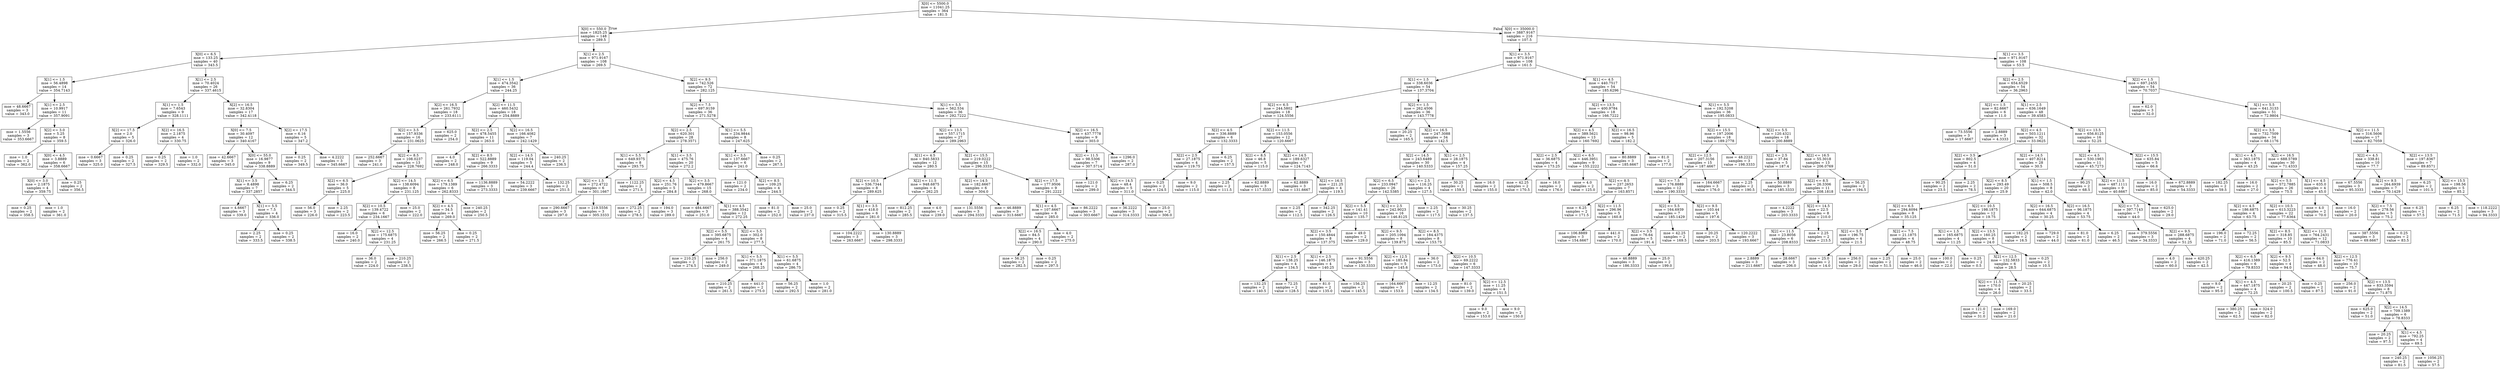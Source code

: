 digraph Tree {
node [shape=box] ;
0 [label="X[0] <= 5500.0\nmse = 11041.25\nsamples = 364\nvalue = 181.5"] ;
1 [label="X[0] <= 550.0\nmse = 1825.25\nsamples = 148\nvalue = 289.5"] ;
0 -> 1 [labeldistance=2.5, labelangle=45, headlabel="True"] ;
2 [label="X[0] <= 6.5\nmse = 133.25\nsamples = 40\nvalue = 343.5"] ;
1 -> 2 ;
3 [label="X[1] <= 1.5\nmse = 56.4898\nsamples = 14\nvalue = 354.7143"] ;
2 -> 3 ;
4 [label="mse = 48.6667\nsamples = 3\nvalue = 343.0"] ;
3 -> 4 ;
5 [label="X[1] <= 2.5\nmse = 10.9917\nsamples = 11\nvalue = 357.9091"] ;
3 -> 5 ;
6 [label="mse = 1.5556\nsamples = 3\nvalue = 353.6667"] ;
5 -> 6 ;
7 [label="X[2] <= 3.0\nmse = 5.25\nsamples = 8\nvalue = 359.5"] ;
5 -> 7 ;
8 [label="mse = 1.0\nsamples = 2\nvalue = 362.0"] ;
7 -> 8 ;
9 [label="X[0] <= 4.5\nmse = 3.8889\nsamples = 6\nvalue = 358.6667"] ;
7 -> 9 ;
10 [label="X[0] <= 3.0\nmse = 2.1875\nsamples = 4\nvalue = 359.75"] ;
9 -> 10 ;
11 [label="mse = 0.25\nsamples = 2\nvalue = 358.5"] ;
10 -> 11 ;
12 [label="mse = 1.0\nsamples = 2\nvalue = 361.0"] ;
10 -> 12 ;
13 [label="mse = 0.25\nsamples = 2\nvalue = 356.5"] ;
9 -> 13 ;
14 [label="X[1] <= 2.5\nmse = 70.4024\nsamples = 26\nvalue = 337.4615"] ;
2 -> 14 ;
15 [label="X[1] <= 1.5\nmse = 7.6543\nsamples = 9\nvalue = 328.1111"] ;
14 -> 15 ;
16 [label="X[2] <= 17.5\nmse = 2.0\nsamples = 5\nvalue = 326.0"] ;
15 -> 16 ;
17 [label="mse = 0.6667\nsamples = 3\nvalue = 325.0"] ;
16 -> 17 ;
18 [label="mse = 0.25\nsamples = 2\nvalue = 327.5"] ;
16 -> 18 ;
19 [label="X[2] <= 16.5\nmse = 2.1875\nsamples = 4\nvalue = 330.75"] ;
15 -> 19 ;
20 [label="mse = 0.25\nsamples = 2\nvalue = 329.5"] ;
19 -> 20 ;
21 [label="mse = 1.0\nsamples = 2\nvalue = 332.0"] ;
19 -> 21 ;
22 [label="X[2] <= 16.5\nmse = 32.8304\nsamples = 17\nvalue = 342.4118"] ;
14 -> 22 ;
23 [label="X[0] <= 7.5\nmse = 30.4097\nsamples = 12\nvalue = 340.4167"] ;
22 -> 23 ;
24 [label="mse = 42.6667\nsamples = 3\nvalue = 345.0"] ;
23 -> 24 ;
25 [label="X[0] <= 55.0\nmse = 16.9877\nsamples = 9\nvalue = 338.8889"] ;
23 -> 25 ;
26 [label="X[1] <= 3.5\nmse = 8.4898\nsamples = 7\nvalue = 337.2857"] ;
25 -> 26 ;
27 [label="mse = 4.6667\nsamples = 3\nvalue = 339.0"] ;
26 -> 27 ;
28 [label="X[1] <= 5.5\nmse = 7.5\nsamples = 4\nvalue = 336.0"] ;
26 -> 28 ;
29 [label="mse = 2.25\nsamples = 2\nvalue = 333.5"] ;
28 -> 29 ;
30 [label="mse = 0.25\nsamples = 2\nvalue = 338.5"] ;
28 -> 30 ;
31 [label="mse = 6.25\nsamples = 2\nvalue = 344.5"] ;
25 -> 31 ;
32 [label="X[2] <= 17.5\nmse = 6.16\nsamples = 5\nvalue = 347.2"] ;
22 -> 32 ;
33 [label="mse = 0.25\nsamples = 2\nvalue = 349.5"] ;
32 -> 33 ;
34 [label="mse = 4.2222\nsamples = 3\nvalue = 345.6667"] ;
32 -> 34 ;
35 [label="X[1] <= 2.5\nmse = 971.9167\nsamples = 108\nvalue = 269.5"] ;
1 -> 35 ;
36 [label="X[1] <= 1.5\nmse = 474.3542\nsamples = 36\nvalue = 244.25"] ;
35 -> 36 ;
37 [label="X[2] <= 16.5\nmse = 261.7932\nsamples = 18\nvalue = 233.6111"] ;
36 -> 37 ;
38 [label="X[2] <= 3.5\nmse = 157.9336\nsamples = 16\nvalue = 231.0625"] ;
37 -> 38 ;
39 [label="mse = 252.6667\nsamples = 3\nvalue = 241.0"] ;
38 -> 39 ;
40 [label="X[2] <= 8.5\nmse = 108.0237\nsamples = 13\nvalue = 228.7692"] ;
38 -> 40 ;
41 [label="X[2] <= 6.5\nmse = 36.0\nsamples = 5\nvalue = 225.0"] ;
40 -> 41 ;
42 [label="mse = 56.0\nsamples = 3\nvalue = 226.0"] ;
41 -> 42 ;
43 [label="mse = 2.25\nsamples = 2\nvalue = 223.5"] ;
41 -> 43 ;
44 [label="X[2] <= 14.5\nmse = 138.6094\nsamples = 8\nvalue = 231.125"] ;
40 -> 44 ;
45 [label="X[2] <= 10.5\nmse = 139.4722\nsamples = 6\nvalue = 234.1667"] ;
44 -> 45 ;
46 [label="mse = 16.0\nsamples = 2\nvalue = 240.0"] ;
45 -> 46 ;
47 [label="X[2] <= 12.5\nmse = 175.6875\nsamples = 4\nvalue = 231.25"] ;
45 -> 47 ;
48 [label="mse = 36.0\nsamples = 2\nvalue = 224.0"] ;
47 -> 48 ;
49 [label="mse = 210.25\nsamples = 2\nvalue = 238.5"] ;
47 -> 49 ;
50 [label="mse = 25.0\nsamples = 2\nvalue = 222.0"] ;
44 -> 50 ;
51 [label="mse = 625.0\nsamples = 2\nvalue = 254.0"] ;
37 -> 51 ;
52 [label="X[2] <= 11.5\nmse = 460.5432\nsamples = 18\nvalue = 254.8889"] ;
36 -> 52 ;
53 [label="X[2] <= 2.5\nmse = 478.5455\nsamples = 11\nvalue = 263.0"] ;
52 -> 53 ;
54 [label="mse = 4.0\nsamples = 2\nvalue = 248.0"] ;
53 -> 54 ;
55 [label="X[2] <= 8.5\nmse = 522.8889\nsamples = 9\nvalue = 266.3333"] ;
53 -> 55 ;
56 [label="X[2] <= 6.5\nmse = 179.1389\nsamples = 6\nvalue = 262.8333"] ;
55 -> 56 ;
57 [label="X[2] <= 4.5\nmse = 34.5\nsamples = 4\nvalue = 269.0"] ;
56 -> 57 ;
58 [label="mse = 56.25\nsamples = 2\nvalue = 266.5"] ;
57 -> 58 ;
59 [label="mse = 0.25\nsamples = 2\nvalue = 271.5"] ;
57 -> 59 ;
60 [label="mse = 240.25\nsamples = 2\nvalue = 250.5"] ;
56 -> 60 ;
61 [label="mse = 1136.8889\nsamples = 3\nvalue = 273.3333"] ;
55 -> 61 ;
62 [label="X[2] <= 16.5\nmse = 166.4082\nsamples = 7\nvalue = 242.1429"] ;
52 -> 62 ;
63 [label="X[2] <= 14.5\nmse = 119.04\nsamples = 5\nvalue = 244.4"] ;
62 -> 63 ;
64 [label="mse = 54.2222\nsamples = 3\nvalue = 239.6667"] ;
63 -> 64 ;
65 [label="mse = 132.25\nsamples = 2\nvalue = 251.5"] ;
63 -> 65 ;
66 [label="mse = 240.25\nsamples = 2\nvalue = 236.5"] ;
62 -> 66 ;
67 [label="X[2] <= 9.5\nmse = 742.526\nsamples = 72\nvalue = 282.125"] ;
35 -> 67 ;
68 [label="X[2] <= 7.5\nmse = 697.9159\nsamples = 36\nvalue = 271.5278"] ;
67 -> 68 ;
69 [label="X[2] <= 2.5\nmse = 620.301\nsamples = 28\nvalue = 278.3571"] ;
68 -> 69 ;
70 [label="X[1] <= 5.5\nmse = 649.9375\nsamples = 8\nvalue = 293.75"] ;
69 -> 70 ;
71 [label="X[2] <= 1.5\nmse = 272.4722\nsamples = 6\nvalue = 301.1667"] ;
70 -> 71 ;
72 [label="mse = 290.6667\nsamples = 3\nvalue = 297.0"] ;
71 -> 72 ;
73 [label="mse = 219.5556\nsamples = 3\nvalue = 305.3333"] ;
71 -> 73 ;
74 [label="mse = 1122.25\nsamples = 2\nvalue = 271.5"] ;
70 -> 74 ;
75 [label="X[1] <= 3.5\nmse = 475.76\nsamples = 20\nvalue = 272.2"] ;
69 -> 75 ;
76 [label="X[2] <= 4.5\nmse = 251.76\nsamples = 5\nvalue = 284.8"] ;
75 -> 76 ;
77 [label="mse = 272.25\nsamples = 2\nvalue = 278.5"] ;
76 -> 77 ;
78 [label="mse = 194.0\nsamples = 3\nvalue = 289.0"] ;
76 -> 78 ;
79 [label="X[2] <= 3.5\nmse = 479.8667\nsamples = 15\nvalue = 268.0"] ;
75 -> 79 ;
80 [label="mse = 484.6667\nsamples = 3\nvalue = 251.0"] ;
79 -> 80 ;
81 [label="X[1] <= 4.5\nmse = 388.3542\nsamples = 12\nvalue = 272.25"] ;
79 -> 81 ;
82 [label="X[2] <= 5.5\nmse = 395.6875\nsamples = 4\nvalue = 261.75"] ;
81 -> 82 ;
83 [label="mse = 210.25\nsamples = 2\nvalue = 274.5"] ;
82 -> 83 ;
84 [label="mse = 256.0\nsamples = 2\nvalue = 249.0"] ;
82 -> 84 ;
85 [label="X[2] <= 5.5\nmse = 302.0\nsamples = 8\nvalue = 277.5"] ;
81 -> 85 ;
86 [label="X[1] <= 5.5\nmse = 371.1875\nsamples = 4\nvalue = 268.25"] ;
85 -> 86 ;
87 [label="mse = 210.25\nsamples = 2\nvalue = 261.5"] ;
86 -> 87 ;
88 [label="mse = 441.0\nsamples = 2\nvalue = 275.0"] ;
86 -> 88 ;
89 [label="X[1] <= 5.5\nmse = 61.6875\nsamples = 4\nvalue = 286.75"] ;
85 -> 89 ;
90 [label="mse = 56.25\nsamples = 2\nvalue = 292.5"] ;
89 -> 90 ;
91 [label="mse = 1.0\nsamples = 2\nvalue = 281.0"] ;
89 -> 91 ;
92 [label="X[1] <= 5.5\nmse = 234.9844\nsamples = 8\nvalue = 247.625"] ;
68 -> 92 ;
93 [label="X[1] <= 3.5\nmse = 137.6667\nsamples = 6\nvalue = 241.0"] ;
92 -> 93 ;
94 [label="mse = 121.0\nsamples = 2\nvalue = 234.0"] ;
93 -> 94 ;
95 [label="X[2] <= 8.5\nmse = 109.25\nsamples = 4\nvalue = 244.5"] ;
93 -> 95 ;
96 [label="mse = 81.0\nsamples = 2\nvalue = 252.0"] ;
95 -> 96 ;
97 [label="mse = 25.0\nsamples = 2\nvalue = 237.0"] ;
95 -> 97 ;
98 [label="mse = 0.25\nsamples = 2\nvalue = 267.5"] ;
92 -> 98 ;
99 [label="X[1] <= 5.5\nmse = 562.534\nsamples = 36\nvalue = 292.7222"] ;
67 -> 99 ;
100 [label="X[2] <= 13.5\nmse = 557.1715\nsamples = 27\nvalue = 289.2963"] ;
99 -> 100 ;
101 [label="X[1] <= 4.5\nmse = 840.5833\nsamples = 12\nvalue = 280.5"] ;
100 -> 101 ;
102 [label="X[2] <= 10.5\nmse = 536.7344\nsamples = 8\nvalue = 289.625"] ;
101 -> 102 ;
103 [label="mse = 0.25\nsamples = 2\nvalue = 315.5"] ;
102 -> 103 ;
104 [label="X[1] <= 3.5\nmse = 418.0\nsamples = 6\nvalue = 281.0"] ;
102 -> 104 ;
105 [label="mse = 104.2222\nsamples = 3\nvalue = 263.6667"] ;
104 -> 105 ;
106 [label="mse = 130.8889\nsamples = 3\nvalue = 298.3333"] ;
104 -> 106 ;
107 [label="X[2] <= 11.5\nmse = 948.6875\nsamples = 4\nvalue = 262.25"] ;
101 -> 107 ;
108 [label="mse = 812.25\nsamples = 2\nvalue = 285.5"] ;
107 -> 108 ;
109 [label="mse = 4.0\nsamples = 2\nvalue = 239.0"] ;
107 -> 109 ;
110 [label="X[2] <= 15.5\nmse = 219.0222\nsamples = 15\nvalue = 296.3333"] ;
100 -> 110 ;
111 [label="X[2] <= 14.5\nmse = 182.6667\nsamples = 6\nvalue = 304.0"] ;
110 -> 111 ;
112 [label="mse = 131.5556\nsamples = 3\nvalue = 294.3333"] ;
111 -> 112 ;
113 [label="mse = 46.8889\nsamples = 3\nvalue = 313.6667"] ;
111 -> 113 ;
114 [label="X[2] <= 17.5\nmse = 177.9506\nsamples = 9\nvalue = 291.2222"] ;
110 -> 114 ;
115 [label="X[1] <= 4.5\nmse = 107.6667\nsamples = 6\nvalue = 285.0"] ;
114 -> 115 ;
116 [label="X[2] <= 16.5\nmse = 84.5\nsamples = 4\nvalue = 290.0"] ;
115 -> 116 ;
117 [label="mse = 56.25\nsamples = 2\nvalue = 282.5"] ;
116 -> 117 ;
118 [label="mse = 0.25\nsamples = 2\nvalue = 297.5"] ;
116 -> 118 ;
119 [label="mse = 4.0\nsamples = 2\nvalue = 275.0"] ;
115 -> 119 ;
120 [label="mse = 86.2222\nsamples = 3\nvalue = 303.6667"] ;
114 -> 120 ;
121 [label="X[2] <= 16.5\nmse = 437.7778\nsamples = 9\nvalue = 303.0"] ;
99 -> 121 ;
122 [label="X[2] <= 11.5\nmse = 98.5306\nsamples = 7\nvalue = 307.5714"] ;
121 -> 122 ;
123 [label="mse = 121.0\nsamples = 2\nvalue = 299.0"] ;
122 -> 123 ;
124 [label="X[2] <= 14.5\nmse = 48.4\nsamples = 5\nvalue = 311.0"] ;
122 -> 124 ;
125 [label="mse = 36.2222\nsamples = 3\nvalue = 314.3333"] ;
124 -> 125 ;
126 [label="mse = 25.0\nsamples = 2\nvalue = 306.0"] ;
124 -> 126 ;
127 [label="mse = 1296.0\nsamples = 2\nvalue = 287.0"] ;
121 -> 127 ;
128 [label="X[0] <= 35000.0\nmse = 3887.9167\nsamples = 216\nvalue = 107.5"] ;
0 -> 128 [labeldistance=2.5, labelangle=-45, headlabel="False"] ;
129 [label="X[1] <= 3.5\nmse = 971.9167\nsamples = 108\nvalue = 161.5"] ;
128 -> 129 ;
130 [label="X[1] <= 1.5\nmse = 338.6036\nsamples = 54\nvalue = 137.3704"] ;
129 -> 130 ;
131 [label="X[2] <= 6.5\nmse = 244.5802\nsamples = 18\nvalue = 124.5556"] ;
130 -> 131 ;
132 [label="X[2] <= 4.5\nmse = 336.8889\nsamples = 6\nvalue = 132.3333"] ;
131 -> 132 ;
133 [label="X[2] <= 2.5\nmse = 27.1875\nsamples = 4\nvalue = 119.75"] ;
132 -> 133 ;
134 [label="mse = 0.25\nsamples = 2\nvalue = 124.5"] ;
133 -> 134 ;
135 [label="mse = 9.0\nsamples = 2\nvalue = 115.0"] ;
133 -> 135 ;
136 [label="mse = 6.25\nsamples = 2\nvalue = 157.5"] ;
132 -> 136 ;
137 [label="X[2] <= 11.5\nmse = 153.0556\nsamples = 12\nvalue = 120.6667"] ;
131 -> 137 ;
138 [label="X[2] <= 8.5\nmse = 46.8\nsamples = 5\nvalue = 115.0"] ;
137 -> 138 ;
139 [label="mse = 2.25\nsamples = 2\nvalue = 111.5"] ;
138 -> 139 ;
140 [label="mse = 62.8889\nsamples = 3\nvalue = 117.3333"] ;
138 -> 140 ;
141 [label="X[2] <= 14.5\nmse = 189.6327\nsamples = 7\nvalue = 124.7143"] ;
137 -> 141 ;
142 [label="mse = 62.8889\nsamples = 3\nvalue = 131.6667"] ;
141 -> 142 ;
143 [label="X[2] <= 16.5\nmse = 221.25\nsamples = 4\nvalue = 119.5"] ;
141 -> 143 ;
144 [label="mse = 2.25\nsamples = 2\nvalue = 112.5"] ;
143 -> 144 ;
145 [label="mse = 342.25\nsamples = 2\nvalue = 126.5"] ;
143 -> 145 ;
146 [label="X[2] <= 1.5\nmse = 262.4506\nsamples = 36\nvalue = 143.7778"] ;
130 -> 146 ;
147 [label="mse = 20.25\nsamples = 2\nvalue = 165.5"] ;
146 -> 147 ;
148 [label="X[2] <= 16.5\nmse = 247.3088\nsamples = 34\nvalue = 142.5"] ;
146 -> 148 ;
149 [label="X[2] <= 14.5\nmse = 243.6489\nsamples = 30\nvalue = 140.5333"] ;
148 -> 149 ;
150 [label="X[2] <= 6.5\nmse = 233.0947\nsamples = 26\nvalue = 142.5385"] ;
149 -> 150 ;
151 [label="X[2] <= 5.5\nmse = 141.41\nsamples = 10\nvalue = 135.7"] ;
150 -> 151 ;
152 [label="X[2] <= 3.5\nmse = 150.4844\nsamples = 8\nvalue = 137.375"] ;
151 -> 152 ;
153 [label="X[1] <= 2.5\nmse = 138.25\nsamples = 4\nvalue = 134.5"] ;
152 -> 153 ;
154 [label="mse = 132.25\nsamples = 2\nvalue = 140.5"] ;
153 -> 154 ;
155 [label="mse = 72.25\nsamples = 2\nvalue = 128.5"] ;
153 -> 155 ;
156 [label="X[1] <= 2.5\nmse = 146.1875\nsamples = 4\nvalue = 140.25"] ;
152 -> 156 ;
157 [label="mse = 81.0\nsamples = 2\nvalue = 135.0"] ;
156 -> 157 ;
158 [label="mse = 156.25\nsamples = 2\nvalue = 145.5"] ;
156 -> 158 ;
159 [label="mse = 49.0\nsamples = 2\nvalue = 129.0"] ;
151 -> 159 ;
160 [label="X[1] <= 2.5\nmse = 242.9023\nsamples = 16\nvalue = 146.8125"] ;
150 -> 160 ;
161 [label="X[2] <= 9.5\nmse = 205.1094\nsamples = 8\nvalue = 139.875"] ;
160 -> 161 ;
162 [label="mse = 91.5556\nsamples = 3\nvalue = 130.3333"] ;
161 -> 162 ;
163 [label="X[2] <= 12.5\nmse = 185.84\nsamples = 5\nvalue = 145.6"] ;
161 -> 163 ;
164 [label="mse = 164.6667\nsamples = 3\nvalue = 153.0"] ;
163 -> 164 ;
165 [label="mse = 12.25\nsamples = 2\nvalue = 134.5"] ;
163 -> 165 ;
166 [label="X[2] <= 8.5\nmse = 184.4375\nsamples = 8\nvalue = 153.75"] ;
160 -> 166 ;
167 [label="mse = 36.0\nsamples = 2\nvalue = 173.0"] ;
166 -> 167 ;
168 [label="X[2] <= 10.5\nmse = 69.2222\nsamples = 6\nvalue = 147.3333"] ;
166 -> 168 ;
169 [label="mse = 81.0\nsamples = 2\nvalue = 139.0"] ;
168 -> 169 ;
170 [label="X[2] <= 12.5\nmse = 11.25\nsamples = 4\nvalue = 151.5"] ;
168 -> 170 ;
171 [label="mse = 9.0\nsamples = 2\nvalue = 153.0"] ;
170 -> 171 ;
172 [label="mse = 9.0\nsamples = 2\nvalue = 150.0"] ;
170 -> 172 ;
173 [label="X[1] <= 2.5\nmse = 116.25\nsamples = 4\nvalue = 127.5"] ;
149 -> 173 ;
174 [label="mse = 2.25\nsamples = 2\nvalue = 117.5"] ;
173 -> 174 ;
175 [label="mse = 30.25\nsamples = 2\nvalue = 137.5"] ;
173 -> 175 ;
176 [label="X[1] <= 2.5\nmse = 28.1875\nsamples = 4\nvalue = 157.25"] ;
148 -> 176 ;
177 [label="mse = 30.25\nsamples = 2\nvalue = 159.5"] ;
176 -> 177 ;
178 [label="mse = 16.0\nsamples = 2\nvalue = 155.0"] ;
176 -> 178 ;
179 [label="X[1] <= 4.5\nmse = 440.7517\nsamples = 54\nvalue = 185.6296"] ;
129 -> 179 ;
180 [label="X[2] <= 13.5\nmse = 400.9784\nsamples = 18\nvalue = 166.7222"] ;
179 -> 180 ;
181 [label="X[2] <= 4.5\nmse = 389.5621\nsamples = 13\nvalue = 160.7692"] ;
180 -> 181 ;
182 [label="X[2] <= 2.5\nmse = 36.6875\nsamples = 4\nvalue = 173.25"] ;
181 -> 182 ;
183 [label="mse = 42.25\nsamples = 2\nvalue = 170.5"] ;
182 -> 183 ;
184 [label="mse = 16.0\nsamples = 2\nvalue = 176.0"] ;
182 -> 184 ;
185 [label="X[2] <= 6.5\nmse = 446.3951\nsamples = 9\nvalue = 155.2222"] ;
181 -> 185 ;
186 [label="mse = 4.0\nsamples = 2\nvalue = 125.0"] ;
185 -> 186 ;
187 [label="X[2] <= 8.5\nmse = 237.2653\nsamples = 7\nvalue = 163.8571"] ;
185 -> 187 ;
188 [label="mse = 6.25\nsamples = 2\nvalue = 171.5"] ;
187 -> 188 ;
189 [label="X[2] <= 11.5\nmse = 296.96\nsamples = 5\nvalue = 160.8"] ;
187 -> 189 ;
190 [label="mse = 106.8889\nsamples = 3\nvalue = 154.6667"] ;
189 -> 190 ;
191 [label="mse = 441.0\nsamples = 2\nvalue = 170.0"] ;
189 -> 191 ;
192 [label="X[2] <= 16.5\nmse = 98.96\nsamples = 5\nvalue = 182.2"] ;
180 -> 192 ;
193 [label="mse = 80.8889\nsamples = 3\nvalue = 185.6667"] ;
192 -> 193 ;
194 [label="mse = 81.0\nsamples = 2\nvalue = 177.0"] ;
192 -> 194 ;
195 [label="X[1] <= 5.5\nmse = 192.5208\nsamples = 36\nvalue = 195.0833"] ;
179 -> 195 ;
196 [label="X[2] <= 15.5\nmse = 197.2006\nsamples = 18\nvalue = 189.2778"] ;
195 -> 196 ;
197 [label="X[2] <= 12.5\nmse = 207.3156\nsamples = 15\nvalue = 187.4667"] ;
196 -> 197 ;
198 [label="X[2] <= 7.5\nmse = 176.8889\nsamples = 12\nvalue = 190.3333"] ;
197 -> 198 ;
199 [label="X[2] <= 5.5\nmse = 164.6939\nsamples = 7\nvalue = 185.1429"] ;
198 -> 199 ;
200 [label="X[2] <= 3.5\nmse = 76.64\nsamples = 5\nvalue = 191.4"] ;
199 -> 200 ;
201 [label="mse = 46.8889\nsamples = 3\nvalue = 186.3333"] ;
200 -> 201 ;
202 [label="mse = 25.0\nsamples = 2\nvalue = 199.0"] ;
200 -> 202 ;
203 [label="mse = 42.25\nsamples = 2\nvalue = 169.5"] ;
199 -> 203 ;
204 [label="X[2] <= 9.5\nmse = 103.44\nsamples = 5\nvalue = 197.6"] ;
198 -> 204 ;
205 [label="mse = 20.25\nsamples = 2\nvalue = 203.5"] ;
204 -> 205 ;
206 [label="mse = 120.2222\nsamples = 3\nvalue = 193.6667"] ;
204 -> 206 ;
207 [label="mse = 164.6667\nsamples = 3\nvalue = 176.0"] ;
197 -> 207 ;
208 [label="mse = 48.2222\nsamples = 3\nvalue = 198.3333"] ;
196 -> 208 ;
209 [label="X[2] <= 5.5\nmse = 120.4321\nsamples = 18\nvalue = 200.8889"] ;
195 -> 209 ;
210 [label="X[2] <= 2.5\nmse = 37.84\nsamples = 5\nvalue = 187.4"] ;
209 -> 210 ;
211 [label="mse = 2.25\nsamples = 2\nvalue = 190.5"] ;
210 -> 211 ;
212 [label="mse = 50.8889\nsamples = 3\nvalue = 185.3333"] ;
210 -> 212 ;
213 [label="X[2] <= 16.5\nmse = 55.3018\nsamples = 13\nvalue = 206.0769"] ;
209 -> 213 ;
214 [label="X[2] <= 8.5\nmse = 26.3306\nsamples = 11\nvalue = 208.1818"] ;
213 -> 214 ;
215 [label="mse = 4.2222\nsamples = 3\nvalue = 203.3333"] ;
214 -> 215 ;
216 [label="X[2] <= 14.5\nmse = 22.5\nsamples = 8\nvalue = 210.0"] ;
214 -> 216 ;
217 [label="X[2] <= 11.5\nmse = 23.8056\nsamples = 6\nvalue = 208.8333"] ;
216 -> 217 ;
218 [label="mse = 2.8889\nsamples = 3\nvalue = 211.6667"] ;
217 -> 218 ;
219 [label="mse = 28.6667\nsamples = 3\nvalue = 206.0"] ;
217 -> 219 ;
220 [label="mse = 2.25\nsamples = 2\nvalue = 213.5"] ;
216 -> 220 ;
221 [label="mse = 56.25\nsamples = 2\nvalue = 194.5"] ;
213 -> 221 ;
222 [label="X[1] <= 3.5\nmse = 971.9167\nsamples = 108\nvalue = 53.5"] ;
128 -> 222 ;
223 [label="X[2] <= 2.5\nmse = 654.6529\nsamples = 54\nvalue = 36.2963"] ;
222 -> 223 ;
224 [label="X[2] <= 1.5\nmse = 82.6667\nsamples = 6\nvalue = 11.0"] ;
223 -> 224 ;
225 [label="mse = 73.5556\nsamples = 3\nvalue = 17.6667"] ;
224 -> 225 ;
226 [label="mse = 2.8889\nsamples = 3\nvalue = 4.3333"] ;
224 -> 226 ;
227 [label="X[1] <= 2.5\nmse = 636.1649\nsamples = 48\nvalue = 39.4583"] ;
223 -> 227 ;
228 [label="X[2] <= 4.5\nmse = 503.1211\nsamples = 32\nvalue = 33.0625"] ;
227 -> 228 ;
229 [label="X[2] <= 3.5\nmse = 802.5\nsamples = 4\nvalue = 51.0"] ;
228 -> 229 ;
230 [label="mse = 90.25\nsamples = 2\nvalue = 23.5"] ;
229 -> 230 ;
231 [label="mse = 2.25\nsamples = 2\nvalue = 78.5"] ;
229 -> 231 ;
232 [label="X[2] <= 14.5\nmse = 407.8214\nsamples = 28\nvalue = 30.5"] ;
228 -> 232 ;
233 [label="X[2] <= 8.5\nmse = 293.49\nsamples = 20\nvalue = 25.9"] ;
232 -> 233 ;
234 [label="X[2] <= 6.5\nmse = 294.6094\nsamples = 8\nvalue = 35.125"] ;
233 -> 234 ;
235 [label="X[2] <= 5.5\nmse = 196.75\nsamples = 4\nvalue = 21.5"] ;
234 -> 235 ;
236 [label="mse = 25.0\nsamples = 2\nvalue = 14.0"] ;
235 -> 236 ;
237 [label="mse = 256.0\nsamples = 2\nvalue = 29.0"] ;
235 -> 237 ;
238 [label="X[2] <= 7.5\nmse = 21.1875\nsamples = 4\nvalue = 48.75"] ;
234 -> 238 ;
239 [label="mse = 2.25\nsamples = 2\nvalue = 51.5"] ;
238 -> 239 ;
240 [label="mse = 25.0\nsamples = 2\nvalue = 46.0"] ;
238 -> 240 ;
241 [label="X[2] <= 10.5\nmse = 198.1875\nsamples = 12\nvalue = 19.75"] ;
233 -> 241 ;
242 [label="X[1] <= 1.5\nmse = 165.6875\nsamples = 4\nvalue = 11.25"] ;
241 -> 242 ;
243 [label="mse = 100.0\nsamples = 2\nvalue = 22.0"] ;
242 -> 243 ;
244 [label="mse = 0.25\nsamples = 2\nvalue = 0.5"] ;
242 -> 244 ;
245 [label="X[2] <= 13.5\nmse = 160.25\nsamples = 8\nvalue = 24.0"] ;
241 -> 245 ;
246 [label="X[2] <= 12.5\nmse = 132.5833\nsamples = 6\nvalue = 28.5"] ;
245 -> 246 ;
247 [label="X[2] <= 11.5\nmse = 170.0\nsamples = 4\nvalue = 26.0"] ;
246 -> 247 ;
248 [label="mse = 121.0\nsamples = 2\nvalue = 31.0"] ;
247 -> 248 ;
249 [label="mse = 169.0\nsamples = 2\nvalue = 21.0"] ;
247 -> 249 ;
250 [label="mse = 20.25\nsamples = 2\nvalue = 33.5"] ;
246 -> 250 ;
251 [label="mse = 0.25\nsamples = 2\nvalue = 10.5"] ;
245 -> 251 ;
252 [label="X[1] <= 1.5\nmse = 508.5\nsamples = 8\nvalue = 42.0"] ;
232 -> 252 ;
253 [label="X[2] <= 16.5\nmse = 644.6875\nsamples = 4\nvalue = 30.25"] ;
252 -> 253 ;
254 [label="mse = 182.25\nsamples = 2\nvalue = 16.5"] ;
253 -> 254 ;
255 [label="mse = 729.0\nsamples = 2\nvalue = 44.0"] ;
253 -> 255 ;
256 [label="X[2] <= 16.5\nmse = 96.1875\nsamples = 4\nvalue = 53.75"] ;
252 -> 256 ;
257 [label="mse = 81.0\nsamples = 2\nvalue = 61.0"] ;
256 -> 257 ;
258 [label="mse = 6.25\nsamples = 2\nvalue = 46.5"] ;
256 -> 258 ;
259 [label="X[2] <= 13.5\nmse = 656.8125\nsamples = 16\nvalue = 52.25"] ;
227 -> 259 ;
260 [label="X[2] <= 4.5\nmse = 530.1983\nsamples = 11\nvalue = 45.7273"] ;
259 -> 260 ;
261 [label="mse = 90.25\nsamples = 2\nvalue = 68.5"] ;
260 -> 261 ;
262 [label="X[2] <= 11.5\nmse = 487.1111\nsamples = 9\nvalue = 40.6667"] ;
260 -> 262 ;
263 [label="X[2] <= 7.5\nmse = 397.7143\nsamples = 7\nvalue = 44.0"] ;
262 -> 263 ;
264 [label="mse = 379.5556\nsamples = 3\nvalue = 34.3333"] ;
263 -> 264 ;
265 [label="X[2] <= 9.5\nmse = 288.6875\nsamples = 4\nvalue = 51.25"] ;
263 -> 265 ;
266 [label="mse = 4.0\nsamples = 2\nvalue = 60.0"] ;
265 -> 266 ;
267 [label="mse = 420.25\nsamples = 2\nvalue = 42.5"] ;
265 -> 267 ;
268 [label="mse = 625.0\nsamples = 2\nvalue = 29.0"] ;
262 -> 268 ;
269 [label="X[2] <= 15.5\nmse = 635.84\nsamples = 5\nvalue = 66.6"] ;
259 -> 269 ;
270 [label="mse = 16.0\nsamples = 2\nvalue = 85.0"] ;
269 -> 270 ;
271 [label="mse = 672.8889\nsamples = 3\nvalue = 54.3333"] ;
269 -> 271 ;
272 [label="X[2] <= 1.5\nmse = 697.2455\nsamples = 54\nvalue = 70.7037"] ;
222 -> 272 ;
273 [label="mse = 62.0\nsamples = 3\nvalue = 32.0"] ;
272 -> 273 ;
274 [label="X[1] <= 5.5\nmse = 641.3133\nsamples = 51\nvalue = 72.9804"] ;
272 -> 274 ;
275 [label="X[2] <= 3.5\nmse = 732.7509\nsamples = 34\nvalue = 68.1176"] ;
274 -> 275 ;
276 [label="X[1] <= 4.5\nmse = 363.1875\nsamples = 4\nvalue = 43.25"] ;
275 -> 276 ;
277 [label="mse = 182.25\nsamples = 2\nvalue = 59.5"] ;
276 -> 277 ;
278 [label="mse = 16.0\nsamples = 2\nvalue = 27.0"] ;
276 -> 278 ;
279 [label="X[2] <= 16.5\nmse = 688.5789\nsamples = 30\nvalue = 71.4333"] ;
275 -> 279 ;
280 [label="X[2] <= 5.5\nmse = 572.7885\nsamples = 26\nvalue = 75.5"] ;
279 -> 280 ;
281 [label="X[2] <= 4.5\nmse = 186.6875\nsamples = 4\nvalue = 63.75"] ;
280 -> 281 ;
282 [label="mse = 196.0\nsamples = 2\nvalue = 71.0"] ;
281 -> 282 ;
283 [label="mse = 72.25\nsamples = 2\nvalue = 56.5"] ;
281 -> 283 ;
284 [label="X[2] <= 10.5\nmse = 613.3223\nsamples = 22\nvalue = 77.6364"] ;
280 -> 284 ;
285 [label="X[2] <= 8.5\nmse = 318.85\nsamples = 10\nvalue = 85.5"] ;
284 -> 285 ;
286 [label="X[2] <= 6.5\nmse = 416.1389\nsamples = 6\nvalue = 79.8333"] ;
285 -> 286 ;
287 [label="mse = 9.0\nsamples = 2\nvalue = 95.0"] ;
286 -> 287 ;
288 [label="X[1] <= 4.5\nmse = 447.1875\nsamples = 4\nvalue = 72.25"] ;
286 -> 288 ;
289 [label="mse = 380.25\nsamples = 2\nvalue = 62.5"] ;
288 -> 289 ;
290 [label="mse = 324.0\nsamples = 2\nvalue = 82.0"] ;
288 -> 290 ;
291 [label="X[2] <= 9.5\nmse = 52.5\nsamples = 4\nvalue = 94.0"] ;
285 -> 291 ;
292 [label="mse = 20.25\nsamples = 2\nvalue = 100.5"] ;
291 -> 292 ;
293 [label="mse = 0.25\nsamples = 2\nvalue = 87.5"] ;
291 -> 293 ;
294 [label="X[2] <= 11.5\nmse = 764.2431\nsamples = 12\nvalue = 71.0833"] ;
284 -> 294 ;
295 [label="mse = 64.0\nsamples = 2\nvalue = 48.0"] ;
294 -> 295 ;
296 [label="X[2] <= 12.5\nmse = 776.41\nsamples = 10\nvalue = 75.7"] ;
294 -> 296 ;
297 [label="mse = 256.0\nsamples = 2\nvalue = 91.0"] ;
296 -> 297 ;
298 [label="X[2] <= 13.5\nmse = 833.3594\nsamples = 8\nvalue = 71.875"] ;
296 -> 298 ;
299 [label="mse = 625.0\nsamples = 2\nvalue = 51.0"] ;
298 -> 299 ;
300 [label="X[2] <= 14.5\nmse = 709.1389\nsamples = 6\nvalue = 78.8333"] ;
298 -> 300 ;
301 [label="mse = 20.25\nsamples = 2\nvalue = 97.5"] ;
300 -> 301 ;
302 [label="X[1] <= 4.5\nmse = 792.25\nsamples = 4\nvalue = 69.5"] ;
300 -> 302 ;
303 [label="mse = 240.25\nsamples = 2\nvalue = 81.5"] ;
302 -> 303 ;
304 [label="mse = 1056.25\nsamples = 2\nvalue = 57.5"] ;
302 -> 304 ;
305 [label="X[1] <= 4.5\nmse = 635.0\nsamples = 4\nvalue = 45.0"] ;
279 -> 305 ;
306 [label="mse = 4.0\nsamples = 2\nvalue = 70.0"] ;
305 -> 306 ;
307 [label="mse = 16.0\nsamples = 2\nvalue = 20.0"] ;
305 -> 307 ;
308 [label="X[2] <= 11.5\nmse = 316.5606\nsamples = 17\nvalue = 82.7059"] ;
274 -> 308 ;
309 [label="X[2] <= 4.5\nmse = 338.81\nsamples = 10\nvalue = 77.7"] ;
308 -> 309 ;
310 [label="mse = 67.5556\nsamples = 3\nvalue = 95.3333"] ;
309 -> 310 ;
311 [label="X[2] <= 9.5\nmse = 264.6939\nsamples = 7\nvalue = 70.1429"] ;
309 -> 311 ;
312 [label="X[2] <= 7.5\nmse = 278.56\nsamples = 5\nvalue = 75.2"] ;
311 -> 312 ;
313 [label="mse = 387.5556\nsamples = 3\nvalue = 69.6667"] ;
312 -> 313 ;
314 [label="mse = 0.25\nsamples = 2\nvalue = 83.5"] ;
312 -> 314 ;
315 [label="mse = 6.25\nsamples = 2\nvalue = 57.5"] ;
311 -> 315 ;
316 [label="X[2] <= 13.5\nmse = 197.8367\nsamples = 7\nvalue = 89.8571"] ;
308 -> 316 ;
317 [label="mse = 6.25\nsamples = 2\nvalue = 101.5"] ;
316 -> 317 ;
318 [label="X[2] <= 15.5\nmse = 198.56\nsamples = 5\nvalue = 85.2"] ;
316 -> 318 ;
319 [label="mse = 6.25\nsamples = 2\nvalue = 71.5"] ;
318 -> 319 ;
320 [label="mse = 118.2222\nsamples = 3\nvalue = 94.3333"] ;
318 -> 320 ;
}